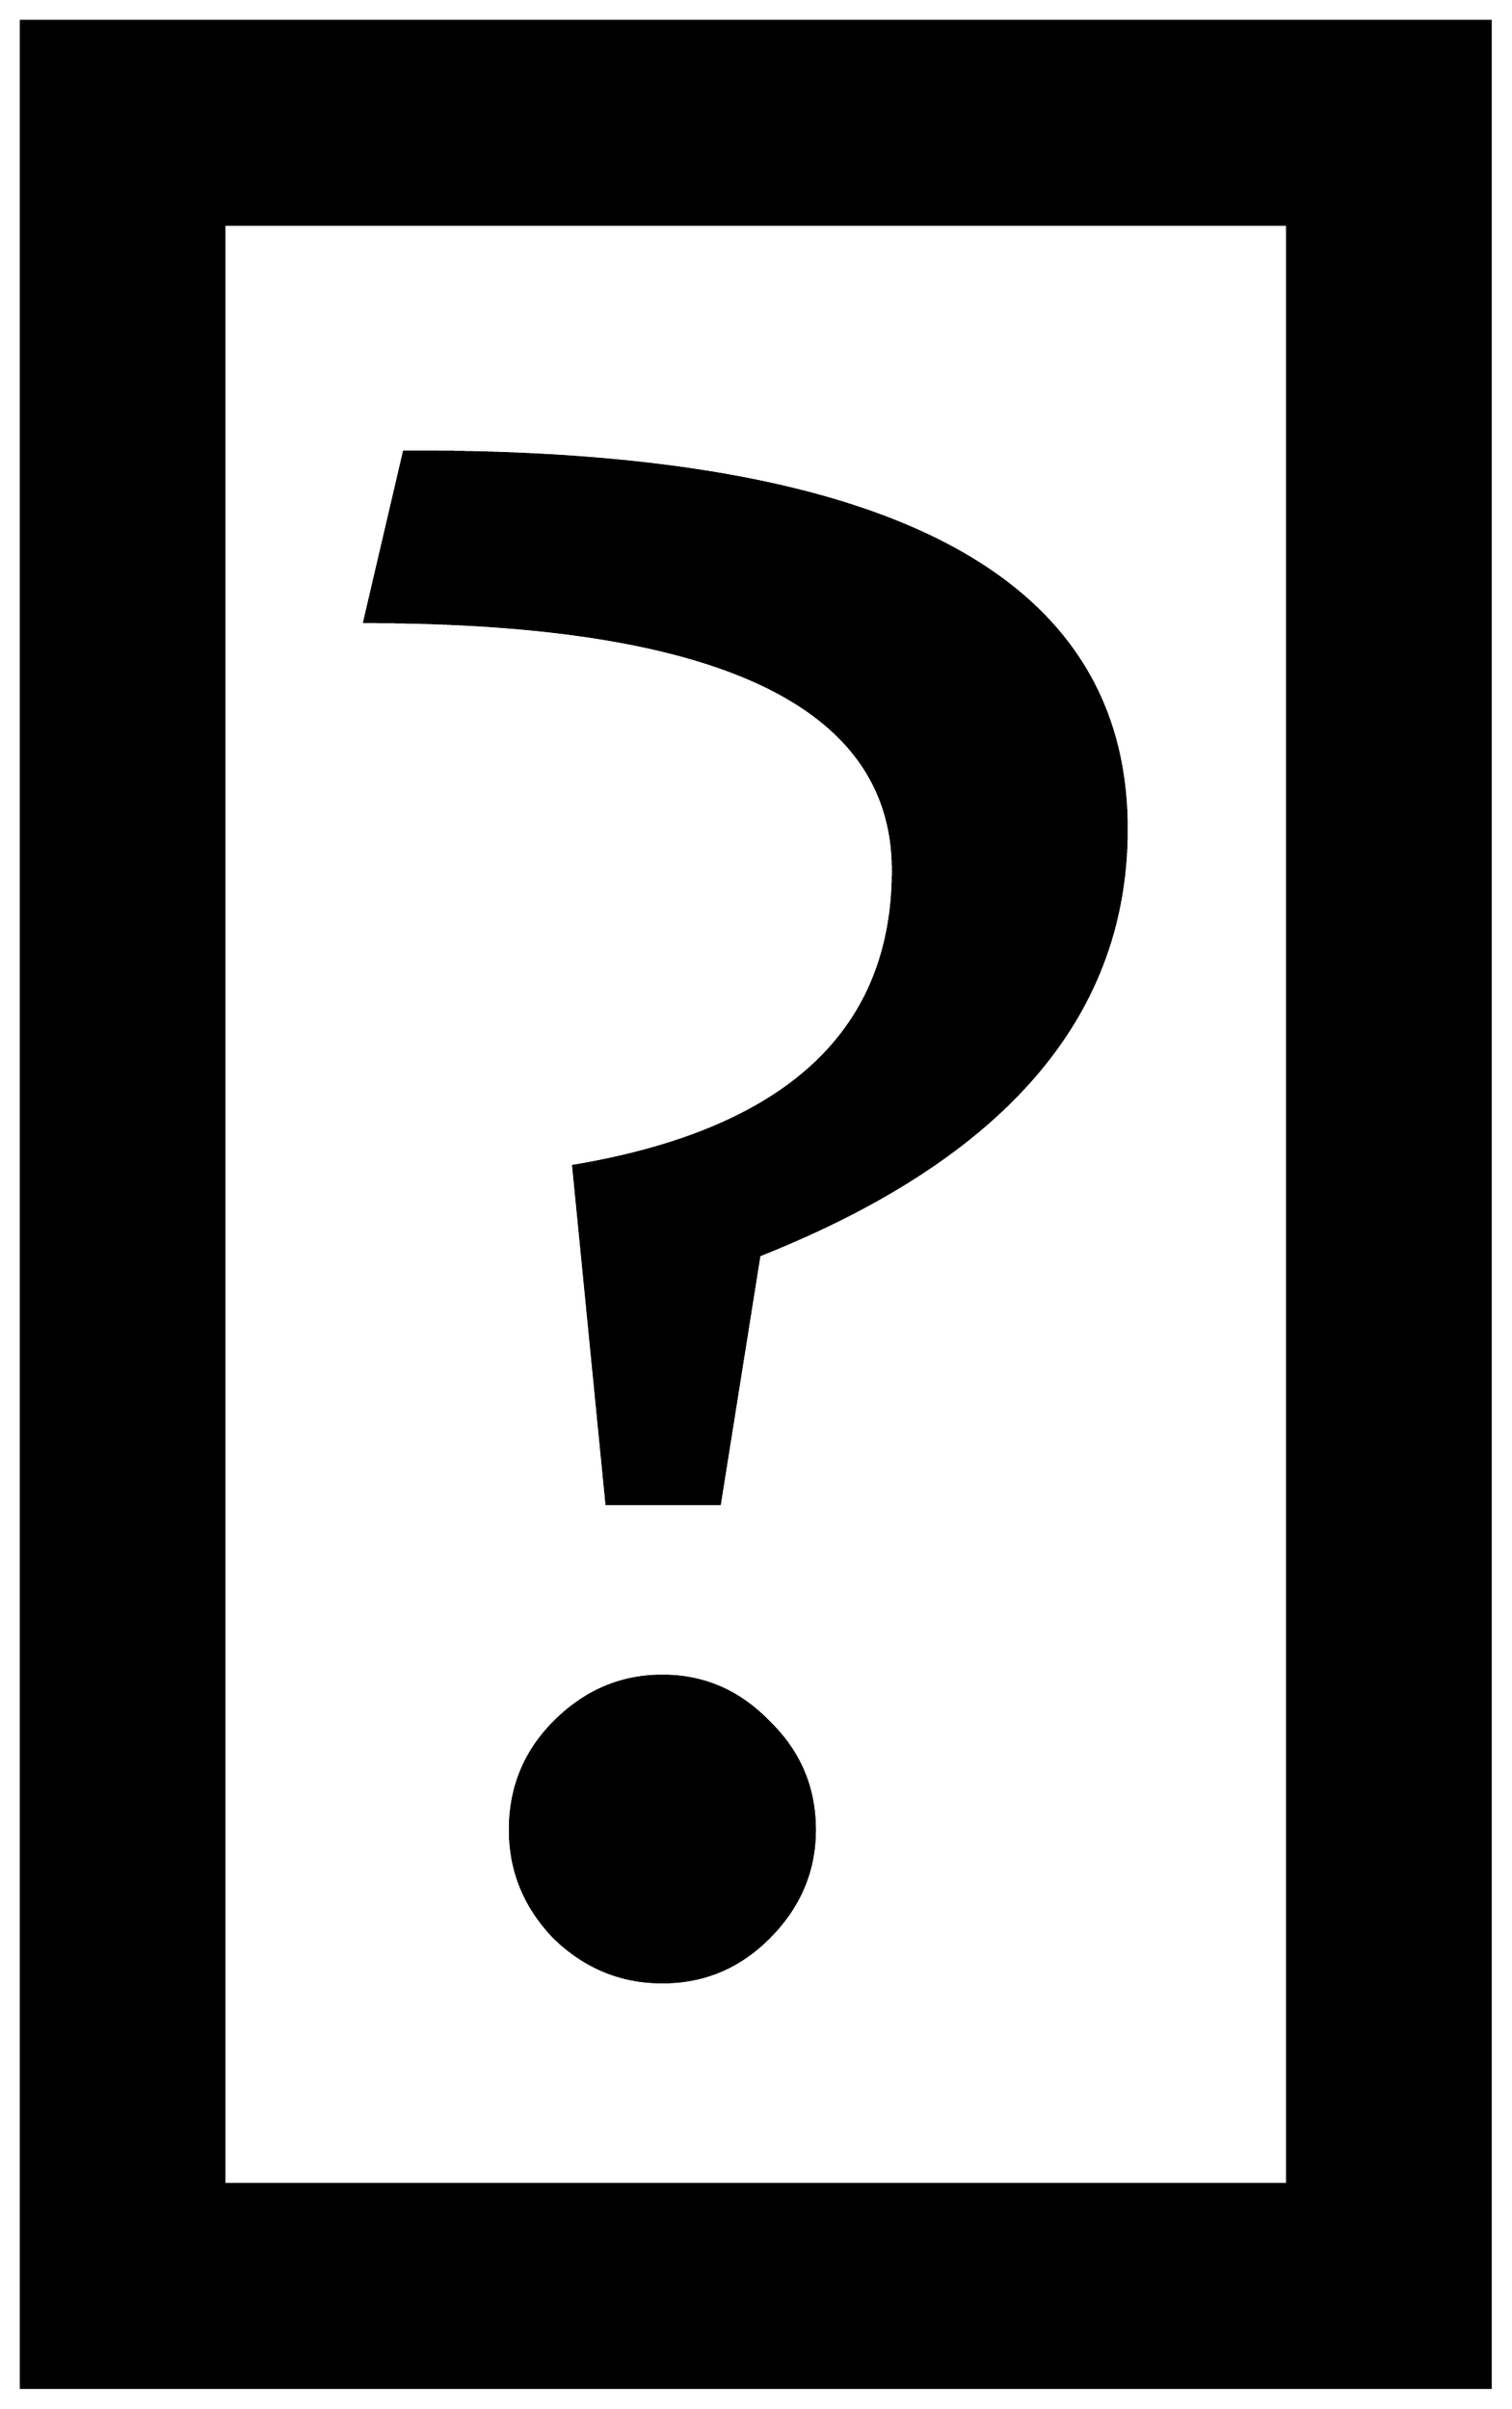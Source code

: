 


\begin{tikzpicture}[y=0.80pt, x=0.80pt, yscale=-1.0, xscale=1.0, inner sep=0pt, outer sep=0pt]
\begin{scope}[shift={(100.0,1871.0)},nonzero rule]
  \path[draw=.,fill=.,line width=1.600pt] (1040.0,0.0) --
    (112.0,0.0) -- (112.0,-1494.0) -- (1040.0,-1494.0) --
    (1040.0,0.0) -- cycle(912.0,-128.0) -- (912.0,-1366.0) --
    (240.0,-1366.0) -- (240.0,-128.0) -- (912.0,-128.0) --
    cycle(810.0,-984.0) .. controls (810.0,-866.0) and
    (732.667,-776.333) .. (578.0,-715.0) -- (553.0,-558.0) --
    (482.0,-558.0) -- (461.0,-771.0) .. controls (595.667,-793.667)
    and (663.0,-856.0) .. (663.0,-958.0) .. controls
    (663.0,-1062.667) and (551.667,-1115.0) .. (329.0,-1115.0) --
    (354.0,-1222.0) -- (362.0,-1222.0) .. controls
    (660.667,-1222.0) and (810.0,-1142.667) .. (810.0,-984.0) --
    cycle(613.0,-352.0) .. controls (613.0,-326.0) and
    (603.333,-303.333) .. (584.0,-284.0) .. controls (565.333,-265.333)
    and (543.0,-256.0) .. (517.0,-256.0) .. controls
    (491.0,-256.0) and (468.333,-265.333) .. (449.0,-284.0) ..
    controls (430.333,-303.333) and (421.0,-326.0) .. (421.0,-352.0)
    .. controls (421.0,-378.667) and (430.333,-401.333) ..
    (449.0,-420.0) .. controls (468.333,-439.333) and (491.0,-449.0)
    .. (517.0,-449.0) .. controls (543.0,-449.0) and
    (565.333,-439.333) .. (584.0,-420.0) .. controls (603.333,-401.333)
    and (613.0,-378.667) .. (613.0,-352.0) -- cycle;
\end{scope}

\end{tikzpicture}

